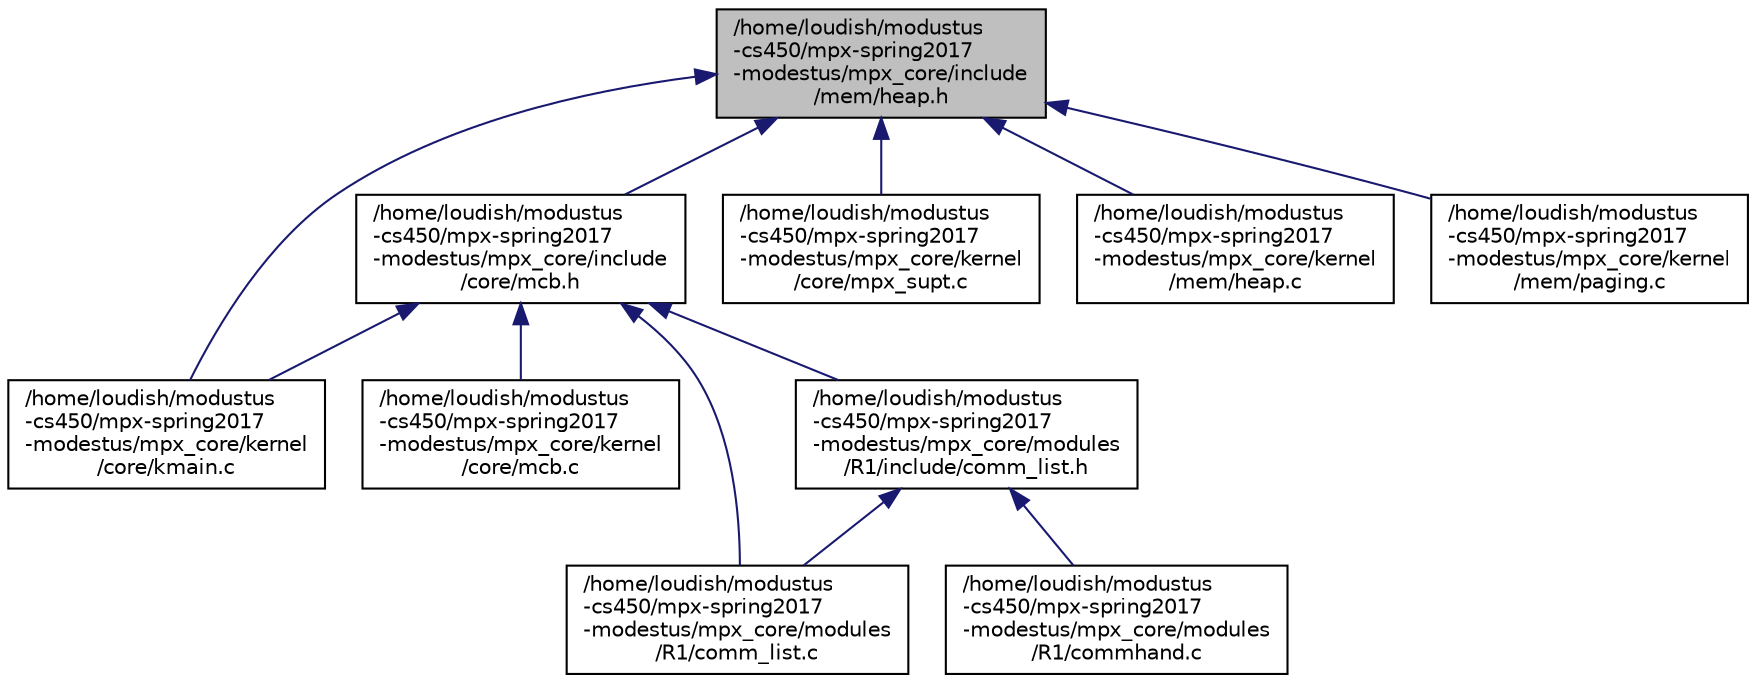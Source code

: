 digraph "/home/loudish/modustus-cs450/mpx-spring2017-modestus/mpx_core/include/mem/heap.h"
{
  edge [fontname="Helvetica",fontsize="10",labelfontname="Helvetica",labelfontsize="10"];
  node [fontname="Helvetica",fontsize="10",shape=record];
  Node1 [label="/home/loudish/modustus\l-cs450/mpx-spring2017\l-modestus/mpx_core/include\l/mem/heap.h",height=0.2,width=0.4,color="black", fillcolor="grey75", style="filled", fontcolor="black"];
  Node1 -> Node2 [dir="back",color="midnightblue",fontsize="10",style="solid",fontname="Helvetica"];
  Node2 [label="/home/loudish/modustus\l-cs450/mpx-spring2017\l-modestus/mpx_core/include\l/core/mcb.h",height=0.2,width=0.4,color="black", fillcolor="white", style="filled",URL="$mcb_8h.html"];
  Node2 -> Node3 [dir="back",color="midnightblue",fontsize="10",style="solid",fontname="Helvetica"];
  Node3 [label="/home/loudish/modustus\l-cs450/mpx-spring2017\l-modestus/mpx_core/kernel\l/core/kmain.c",height=0.2,width=0.4,color="black", fillcolor="white", style="filled",URL="$kmain_8c.html"];
  Node2 -> Node4 [dir="back",color="midnightblue",fontsize="10",style="solid",fontname="Helvetica"];
  Node4 [label="/home/loudish/modustus\l-cs450/mpx-spring2017\l-modestus/mpx_core/kernel\l/core/mcb.c",height=0.2,width=0.4,color="black", fillcolor="white", style="filled",URL="$mcb_8c.html"];
  Node2 -> Node5 [dir="back",color="midnightblue",fontsize="10",style="solid",fontname="Helvetica"];
  Node5 [label="/home/loudish/modustus\l-cs450/mpx-spring2017\l-modestus/mpx_core/modules\l/R1/include/comm_list.h",height=0.2,width=0.4,color="black", fillcolor="white", style="filled",URL="$comm__list_8h.html"];
  Node5 -> Node6 [dir="back",color="midnightblue",fontsize="10",style="solid",fontname="Helvetica"];
  Node6 [label="/home/loudish/modustus\l-cs450/mpx-spring2017\l-modestus/mpx_core/modules\l/R1/comm_list.c",height=0.2,width=0.4,color="black", fillcolor="white", style="filled",URL="$comm__list_8c.html"];
  Node5 -> Node7 [dir="back",color="midnightblue",fontsize="10",style="solid",fontname="Helvetica"];
  Node7 [label="/home/loudish/modustus\l-cs450/mpx-spring2017\l-modestus/mpx_core/modules\l/R1/commhand.c",height=0.2,width=0.4,color="black", fillcolor="white", style="filled",URL="$commhand_8c.html"];
  Node2 -> Node6 [dir="back",color="midnightblue",fontsize="10",style="solid",fontname="Helvetica"];
  Node1 -> Node3 [dir="back",color="midnightblue",fontsize="10",style="solid",fontname="Helvetica"];
  Node1 -> Node8 [dir="back",color="midnightblue",fontsize="10",style="solid",fontname="Helvetica"];
  Node8 [label="/home/loudish/modustus\l-cs450/mpx-spring2017\l-modestus/mpx_core/kernel\l/core/mpx_supt.c",height=0.2,width=0.4,color="black", fillcolor="white", style="filled",URL="$mpx__supt_8c.html"];
  Node1 -> Node9 [dir="back",color="midnightblue",fontsize="10",style="solid",fontname="Helvetica"];
  Node9 [label="/home/loudish/modustus\l-cs450/mpx-spring2017\l-modestus/mpx_core/kernel\l/mem/heap.c",height=0.2,width=0.4,color="black", fillcolor="white", style="filled",URL="$heap_8c.html"];
  Node1 -> Node10 [dir="back",color="midnightblue",fontsize="10",style="solid",fontname="Helvetica"];
  Node10 [label="/home/loudish/modustus\l-cs450/mpx-spring2017\l-modestus/mpx_core/kernel\l/mem/paging.c",height=0.2,width=0.4,color="black", fillcolor="white", style="filled",URL="$paging_8c.html"];
}
